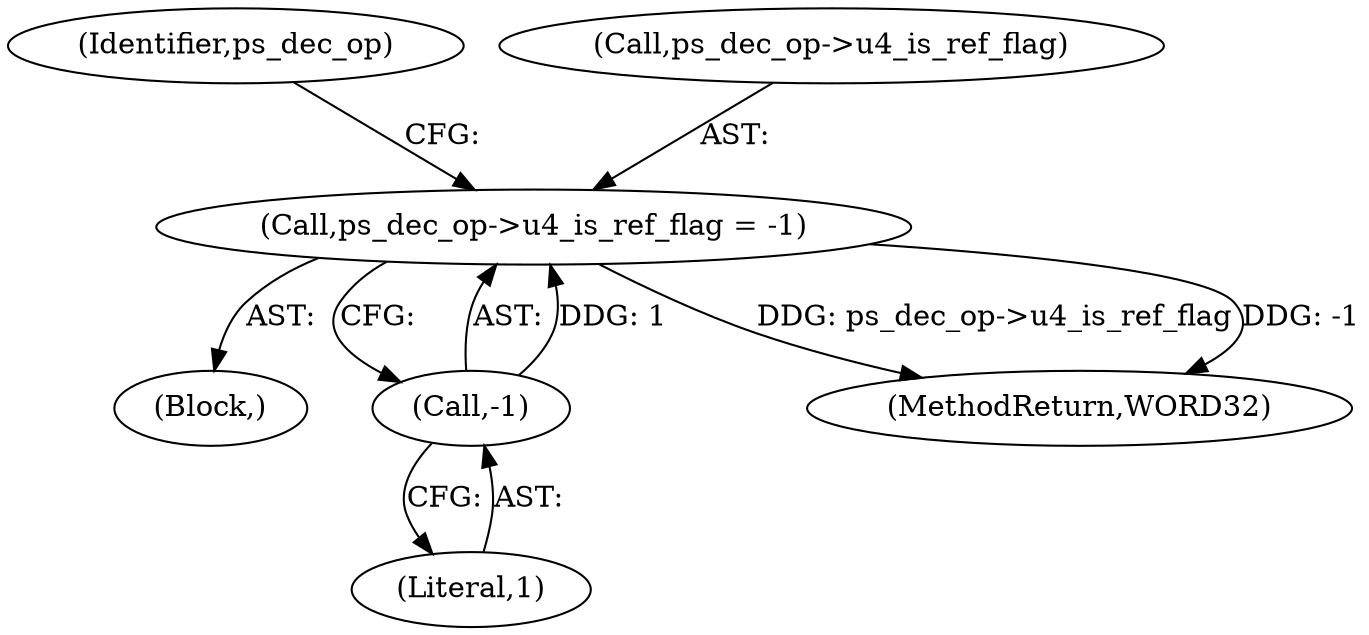 digraph "0_Android_0b23c81c3dd9ec38f7e6806a3955fed1925541a0@pointer" {
"1000859" [label="(Call,ps_dec_op->u4_is_ref_flag = -1)"];
"1000863" [label="(Call,-1)"];
"1000859" [label="(Call,ps_dec_op->u4_is_ref_flag = -1)"];
"1000712" [label="(Block,)"];
"1000864" [label="(Literal,1)"];
"1002226" [label="(MethodReturn,WORD32)"];
"1000867" [label="(Identifier,ps_dec_op)"];
"1000863" [label="(Call,-1)"];
"1000860" [label="(Call,ps_dec_op->u4_is_ref_flag)"];
"1000859" -> "1000712"  [label="AST: "];
"1000859" -> "1000863"  [label="CFG: "];
"1000860" -> "1000859"  [label="AST: "];
"1000863" -> "1000859"  [label="AST: "];
"1000867" -> "1000859"  [label="CFG: "];
"1000859" -> "1002226"  [label="DDG: ps_dec_op->u4_is_ref_flag"];
"1000859" -> "1002226"  [label="DDG: -1"];
"1000863" -> "1000859"  [label="DDG: 1"];
"1000863" -> "1000864"  [label="CFG: "];
"1000864" -> "1000863"  [label="AST: "];
}
